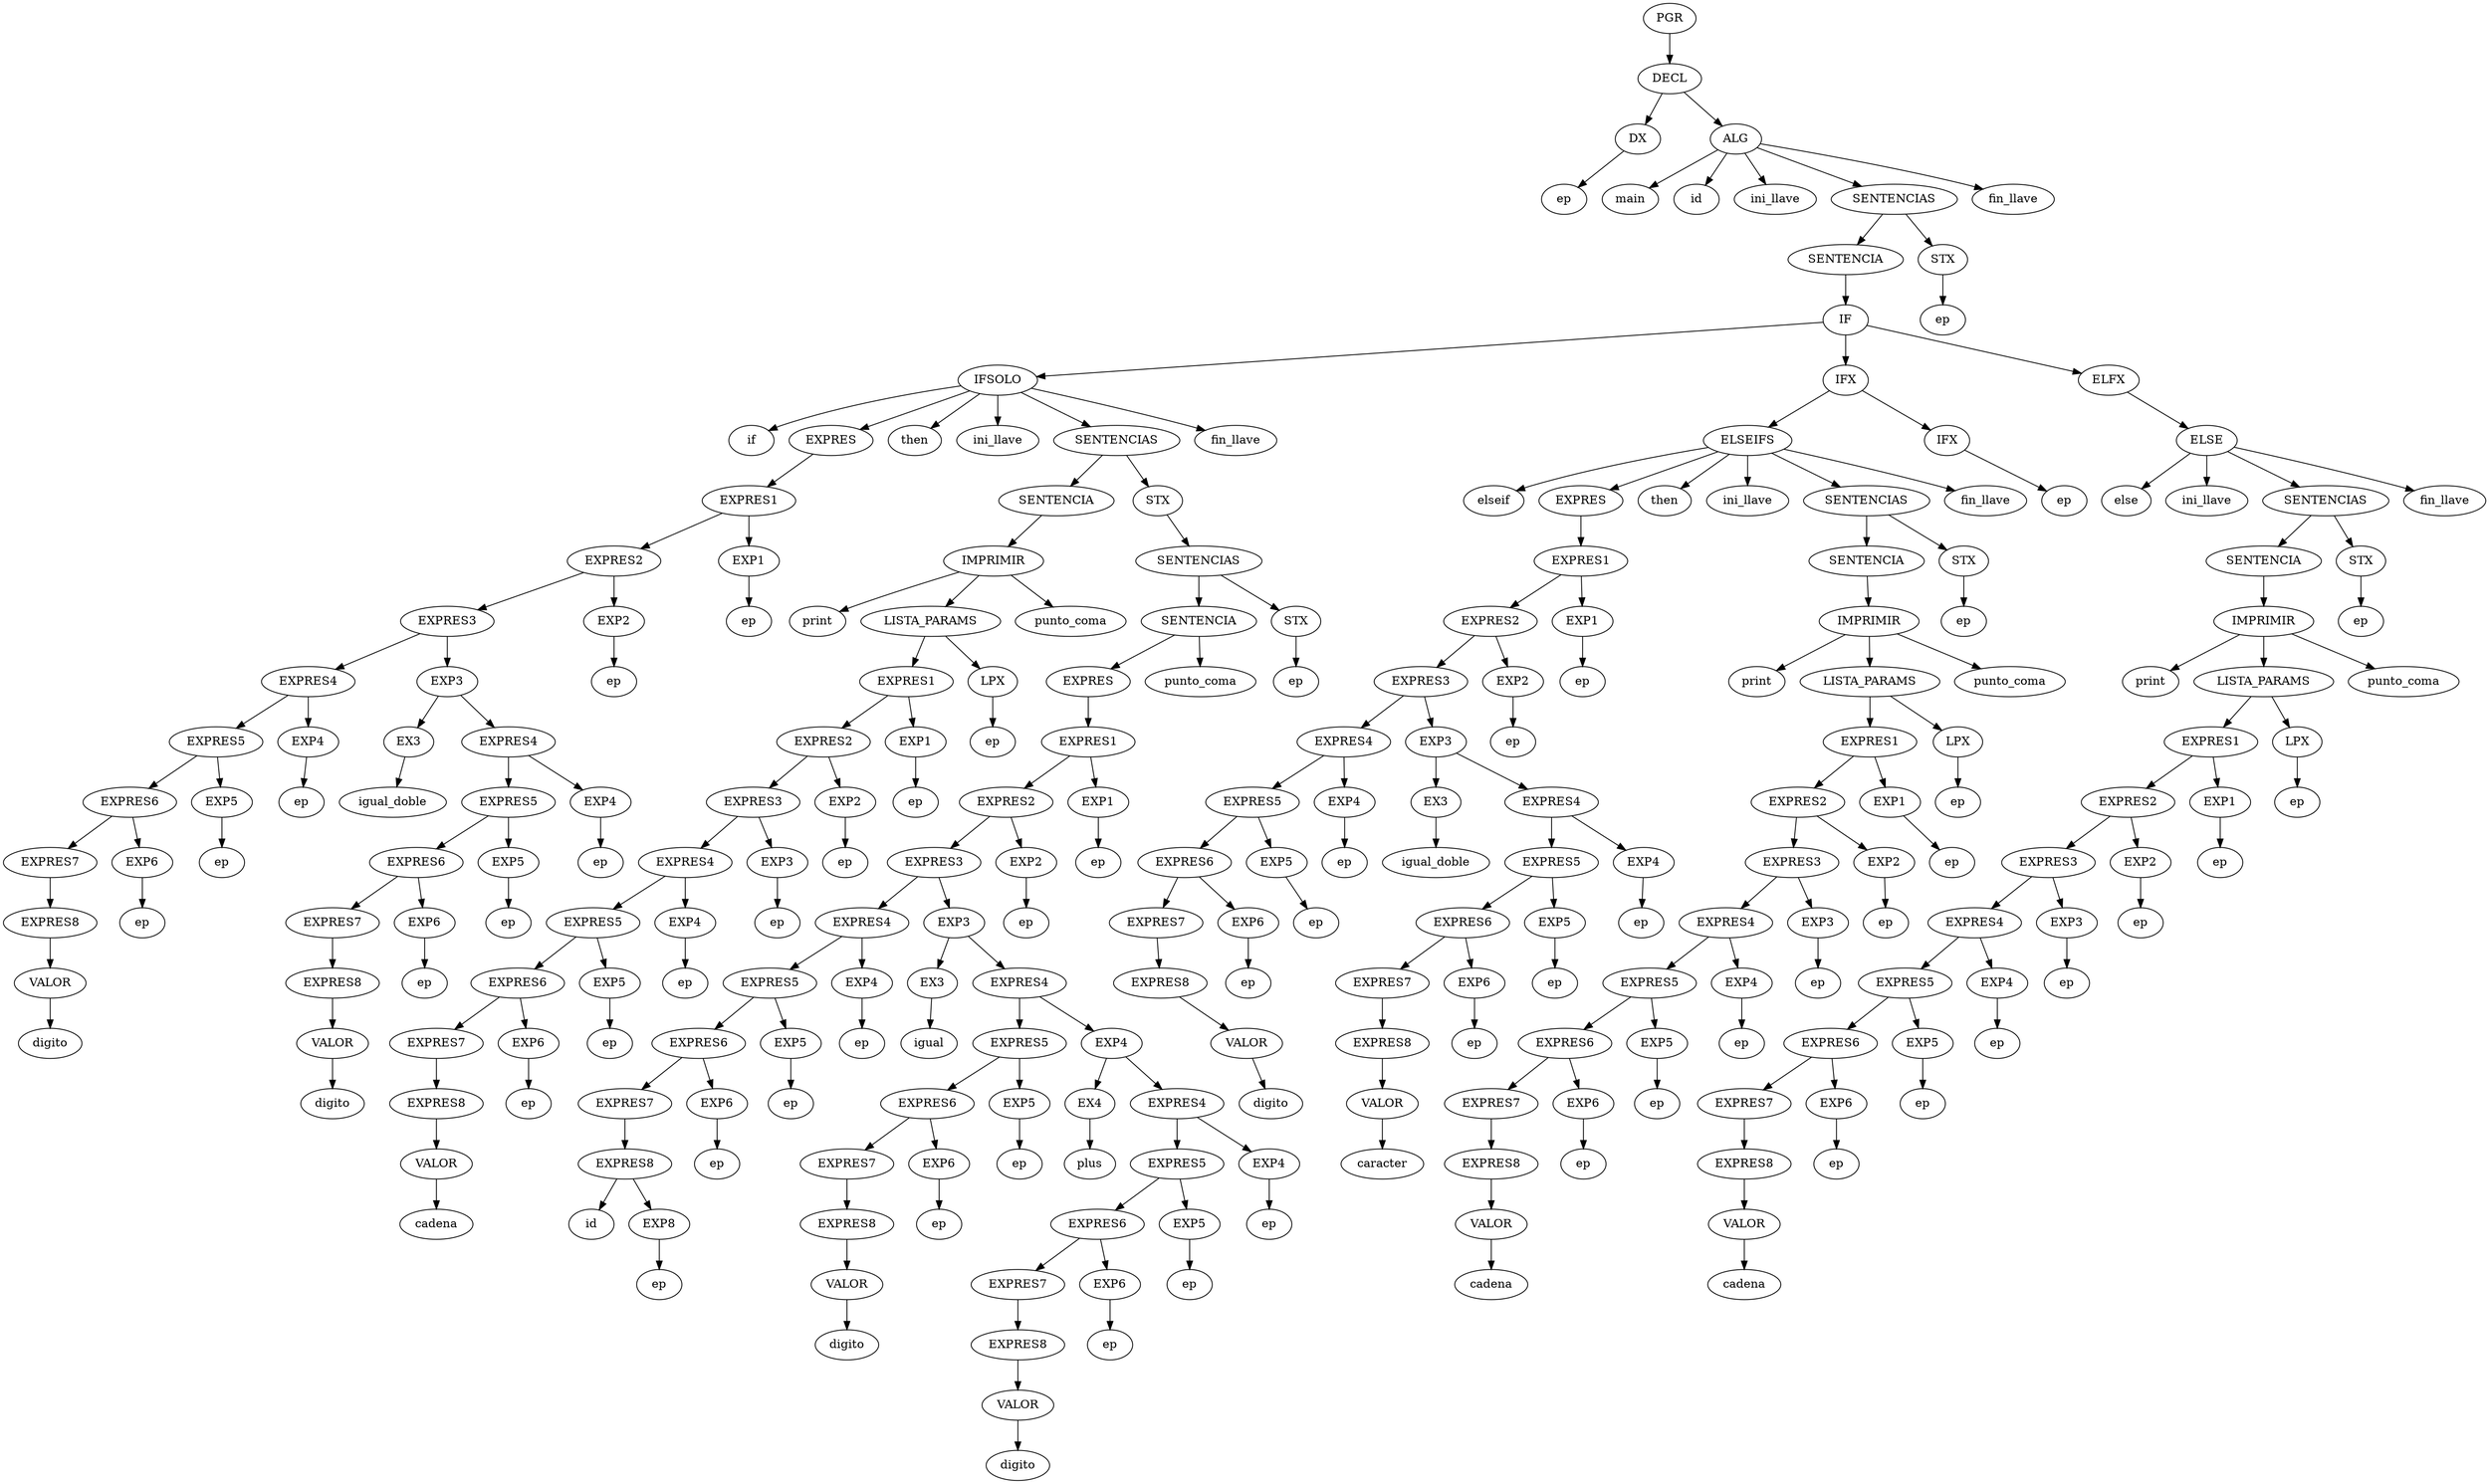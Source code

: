 digraph graficoGRAMAR {
	0 [label=PGR]
	1 [label=DECL]
	0 -> 1 [ordering=out]
	1 [label=DECL]
	2 [label=DX]
	1 -> 2 [ordering=out]
	3 [label=ALG]
	1 -> 3 [ordering=out]
	2 [label=DX]
	4 [label=ep]
	2 -> 4 [ordering=out]
	3 [label=ALG]
	5 [label=main]
	3 -> 5 [ordering=out]
	6 [label=id]
	3 -> 6 [ordering=out]
	7 [label=ini_llave]
	3 -> 7 [ordering=out]
	8 [label=SENTENCIAS]
	3 -> 8 [ordering=out]
	9 [label=fin_llave]
	3 -> 9 [ordering=out]
	8 [label=SENTENCIAS]
	10 [label=SENTENCIA]
	8 -> 10 [ordering=out]
	11 [label=STX]
	8 -> 11 [ordering=out]
	10 [label=SENTENCIA]
	12 [label=IF]
	10 -> 12 [ordering=out]
	12 [label=IF]
	13 [label=IFSOLO]
	12 -> 13 [ordering=out]
	14 [label=IFX]
	12 -> 14 [ordering=out]
	15 [label=ELFX]
	12 -> 15 [ordering=out]
	13 [label=IFSOLO]
	16 [label=if]
	13 -> 16 [ordering=out]
	17 [label=EXPRES]
	13 -> 17 [ordering=out]
	18 [label=then]
	13 -> 18 [ordering=out]
	19 [label=ini_llave]
	13 -> 19 [ordering=out]
	20 [label=SENTENCIAS]
	13 -> 20 [ordering=out]
	21 [label=fin_llave]
	13 -> 21 [ordering=out]
	17 [label=EXPRES]
	22 [label=EXPRES1]
	17 -> 22 [ordering=out]
	22 [label=EXPRES1]
	23 [label=EXPRES2]
	22 -> 23 [ordering=out]
	24 [label=EXP1]
	22 -> 24 [ordering=out]
	23 [label=EXPRES2]
	25 [label=EXPRES3]
	23 -> 25 [ordering=out]
	26 [label=EXP2]
	23 -> 26 [ordering=out]
	25 [label=EXPRES3]
	27 [label=EXPRES4]
	25 -> 27 [ordering=out]
	28 [label=EXP3]
	25 -> 28 [ordering=out]
	27 [label=EXPRES4]
	29 [label=EXPRES5]
	27 -> 29 [ordering=out]
	30 [label=EXP4]
	27 -> 30 [ordering=out]
	29 [label=EXPRES5]
	31 [label=EXPRES6]
	29 -> 31 [ordering=out]
	32 [label=EXP5]
	29 -> 32 [ordering=out]
	31 [label=EXPRES6]
	33 [label=EXPRES7]
	31 -> 33 [ordering=out]
	34 [label=EXP6]
	31 -> 34 [ordering=out]
	33 [label=EXPRES7]
	35 [label=EXPRES8]
	33 -> 35 [ordering=out]
	35 [label=EXPRES8]
	36 [label=VALOR]
	35 -> 36 [ordering=out]
	36 [label=VALOR]
	37 [label=digito]
	36 -> 37 [ordering=out]
	34 [label=EXP6]
	38 [label=ep]
	34 -> 38 [ordering=out]
	32 [label=EXP5]
	39 [label=ep]
	32 -> 39 [ordering=out]
	30 [label=EXP4]
	40 [label=ep]
	30 -> 40 [ordering=out]
	28 [label=EXP3]
	41 [label=EX3]
	28 -> 41 [ordering=out]
	42 [label=EXPRES4]
	28 -> 42 [ordering=out]
	41 [label=EX3]
	43 [label=igual_doble]
	41 -> 43 [ordering=out]
	42 [label=EXPRES4]
	44 [label=EXPRES5]
	42 -> 44 [ordering=out]
	45 [label=EXP4]
	42 -> 45 [ordering=out]
	44 [label=EXPRES5]
	46 [label=EXPRES6]
	44 -> 46 [ordering=out]
	47 [label=EXP5]
	44 -> 47 [ordering=out]
	46 [label=EXPRES6]
	48 [label=EXPRES7]
	46 -> 48 [ordering=out]
	49 [label=EXP6]
	46 -> 49 [ordering=out]
	48 [label=EXPRES7]
	50 [label=EXPRES8]
	48 -> 50 [ordering=out]
	50 [label=EXPRES8]
	51 [label=VALOR]
	50 -> 51 [ordering=out]
	51 [label=VALOR]
	52 [label=digito]
	51 -> 52 [ordering=out]
	49 [label=EXP6]
	53 [label=ep]
	49 -> 53 [ordering=out]
	47 [label=EXP5]
	54 [label=ep]
	47 -> 54 [ordering=out]
	45 [label=EXP4]
	55 [label=ep]
	45 -> 55 [ordering=out]
	26 [label=EXP2]
	56 [label=ep]
	26 -> 56 [ordering=out]
	24 [label=EXP1]
	57 [label=ep]
	24 -> 57 [ordering=out]
	20 [label=SENTENCIAS]
	58 [label=SENTENCIA]
	20 -> 58 [ordering=out]
	59 [label=STX]
	20 -> 59 [ordering=out]
	58 [label=SENTENCIA]
	60 [label=IMPRIMIR]
	58 -> 60 [ordering=out]
	60 [label=IMPRIMIR]
	61 [label=print]
	60 -> 61 [ordering=out]
	62 [label=LISTA_PARAMS]
	60 -> 62 [ordering=out]
	63 [label=punto_coma]
	60 -> 63 [ordering=out]
	62 [label=LISTA_PARAMS]
	64 [label=EXPRES1]
	62 -> 64 [ordering=out]
	65 [label=LPX]
	62 -> 65 [ordering=out]
	64 [label=EXPRES1]
	66 [label=EXPRES2]
	64 -> 66 [ordering=out]
	67 [label=EXP1]
	64 -> 67 [ordering=out]
	66 [label=EXPRES2]
	68 [label=EXPRES3]
	66 -> 68 [ordering=out]
	69 [label=EXP2]
	66 -> 69 [ordering=out]
	68 [label=EXPRES3]
	70 [label=EXPRES4]
	68 -> 70 [ordering=out]
	71 [label=EXP3]
	68 -> 71 [ordering=out]
	70 [label=EXPRES4]
	72 [label=EXPRES5]
	70 -> 72 [ordering=out]
	73 [label=EXP4]
	70 -> 73 [ordering=out]
	72 [label=EXPRES5]
	74 [label=EXPRES6]
	72 -> 74 [ordering=out]
	75 [label=EXP5]
	72 -> 75 [ordering=out]
	74 [label=EXPRES6]
	76 [label=EXPRES7]
	74 -> 76 [ordering=out]
	77 [label=EXP6]
	74 -> 77 [ordering=out]
	76 [label=EXPRES7]
	78 [label=EXPRES8]
	76 -> 78 [ordering=out]
	78 [label=EXPRES8]
	79 [label=VALOR]
	78 -> 79 [ordering=out]
	79 [label=VALOR]
	80 [label=cadena]
	79 -> 80 [ordering=out]
	77 [label=EXP6]
	81 [label=ep]
	77 -> 81 [ordering=out]
	75 [label=EXP5]
	82 [label=ep]
	75 -> 82 [ordering=out]
	73 [label=EXP4]
	83 [label=ep]
	73 -> 83 [ordering=out]
	71 [label=EXP3]
	84 [label=ep]
	71 -> 84 [ordering=out]
	69 [label=EXP2]
	85 [label=ep]
	69 -> 85 [ordering=out]
	67 [label=EXP1]
	86 [label=ep]
	67 -> 86 [ordering=out]
	65 [label=LPX]
	87 [label=ep]
	65 -> 87 [ordering=out]
	11 [label=STX]
	88 [label=ep]
	11 -> 88 [ordering=out]
	14 [label=IFX]
	89 [label=ELSEIFS]
	14 -> 89 [ordering=out]
	90 [label=IFX]
	14 -> 90 [ordering=out]
	89 [label=ELSEIFS]
	91 [label=elseif]
	89 -> 91 [ordering=out]
	92 [label=EXPRES]
	89 -> 92 [ordering=out]
	93 [label=then]
	89 -> 93 [ordering=out]
	94 [label=ini_llave]
	89 -> 94 [ordering=out]
	95 [label=SENTENCIAS]
	89 -> 95 [ordering=out]
	96 [label=fin_llave]
	89 -> 96 [ordering=out]
	92 [label=EXPRES]
	97 [label=EXPRES1]
	92 -> 97 [ordering=out]
	97 [label=EXPRES1]
	98 [label=EXPRES2]
	97 -> 98 [ordering=out]
	99 [label=EXP1]
	97 -> 99 [ordering=out]
	98 [label=EXPRES2]
	100 [label=EXPRES3]
	98 -> 100 [ordering=out]
	101 [label=EXP2]
	98 -> 101 [ordering=out]
	100 [label=EXPRES3]
	102 [label=EXPRES4]
	100 -> 102 [ordering=out]
	103 [label=EXP3]
	100 -> 103 [ordering=out]
	102 [label=EXPRES4]
	104 [label=EXPRES5]
	102 -> 104 [ordering=out]
	105 [label=EXP4]
	102 -> 105 [ordering=out]
	104 [label=EXPRES5]
	106 [label=EXPRES6]
	104 -> 106 [ordering=out]
	107 [label=EXP5]
	104 -> 107 [ordering=out]
	106 [label=EXPRES6]
	108 [label=EXPRES7]
	106 -> 108 [ordering=out]
	109 [label=EXP6]
	106 -> 109 [ordering=out]
	108 [label=EXPRES7]
	110 [label=EXPRES8]
	108 -> 110 [ordering=out]
	110 [label=EXPRES8]
	111 [label=VALOR]
	110 -> 111 [ordering=out]
	111 [label=VALOR]
	112 [label=digito]
	111 -> 112 [ordering=out]
	109 [label=EXP6]
	113 [label=ep]
	109 -> 113 [ordering=out]
	107 [label=EXP5]
	114 [label=ep]
	107 -> 114 [ordering=out]
	105 [label=EXP4]
	115 [label=ep]
	105 -> 115 [ordering=out]
	103 [label=EXP3]
	116 [label=EX3]
	103 -> 116 [ordering=out]
	117 [label=EXPRES4]
	103 -> 117 [ordering=out]
	116 [label=EX3]
	118 [label=igual_doble]
	116 -> 118 [ordering=out]
	117 [label=EXPRES4]
	119 [label=EXPRES5]
	117 -> 119 [ordering=out]
	120 [label=EXP4]
	117 -> 120 [ordering=out]
	119 [label=EXPRES5]
	121 [label=EXPRES6]
	119 -> 121 [ordering=out]
	122 [label=EXP5]
	119 -> 122 [ordering=out]
	121 [label=EXPRES6]
	123 [label=EXPRES7]
	121 -> 123 [ordering=out]
	124 [label=EXP6]
	121 -> 124 [ordering=out]
	123 [label=EXPRES7]
	125 [label=EXPRES8]
	123 -> 125 [ordering=out]
	125 [label=EXPRES8]
	126 [label=VALOR]
	125 -> 126 [ordering=out]
	126 [label=VALOR]
	127 [label=caracter]
	126 -> 127 [ordering=out]
	124 [label=EXP6]
	128 [label=ep]
	124 -> 128 [ordering=out]
	122 [label=EXP5]
	129 [label=ep]
	122 -> 129 [ordering=out]
	120 [label=EXP4]
	130 [label=ep]
	120 -> 130 [ordering=out]
	101 [label=EXP2]
	131 [label=ep]
	101 -> 131 [ordering=out]
	99 [label=EXP1]
	132 [label=ep]
	99 -> 132 [ordering=out]
	95 [label=SENTENCIAS]
	133 [label=SENTENCIA]
	95 -> 133 [ordering=out]
	134 [label=STX]
	95 -> 134 [ordering=out]
	133 [label=SENTENCIA]
	135 [label=IMPRIMIR]
	133 -> 135 [ordering=out]
	135 [label=IMPRIMIR]
	136 [label=print]
	135 -> 136 [ordering=out]
	137 [label=LISTA_PARAMS]
	135 -> 137 [ordering=out]
	138 [label=punto_coma]
	135 -> 138 [ordering=out]
	137 [label=LISTA_PARAMS]
	139 [label=EXPRES1]
	137 -> 139 [ordering=out]
	140 [label=LPX]
	137 -> 140 [ordering=out]
	139 [label=EXPRES1]
	141 [label=EXPRES2]
	139 -> 141 [ordering=out]
	142 [label=EXP1]
	139 -> 142 [ordering=out]
	141 [label=EXPRES2]
	143 [label=EXPRES3]
	141 -> 143 [ordering=out]
	144 [label=EXP2]
	141 -> 144 [ordering=out]
	143 [label=EXPRES3]
	145 [label=EXPRES4]
	143 -> 145 [ordering=out]
	146 [label=EXP3]
	143 -> 146 [ordering=out]
	145 [label=EXPRES4]
	147 [label=EXPRES5]
	145 -> 147 [ordering=out]
	148 [label=EXP4]
	145 -> 148 [ordering=out]
	147 [label=EXPRES5]
	149 [label=EXPRES6]
	147 -> 149 [ordering=out]
	150 [label=EXP5]
	147 -> 150 [ordering=out]
	149 [label=EXPRES6]
	151 [label=EXPRES7]
	149 -> 151 [ordering=out]
	152 [label=EXP6]
	149 -> 152 [ordering=out]
	151 [label=EXPRES7]
	153 [label=EXPRES8]
	151 -> 153 [ordering=out]
	153 [label=EXPRES8]
	154 [label=VALOR]
	153 -> 154 [ordering=out]
	154 [label=VALOR]
	155 [label=cadena]
	154 -> 155 [ordering=out]
	152 [label=EXP6]
	156 [label=ep]
	152 -> 156 [ordering=out]
	150 [label=EXP5]
	157 [label=ep]
	150 -> 157 [ordering=out]
	148 [label=EXP4]
	158 [label=ep]
	148 -> 158 [ordering=out]
	146 [label=EXP3]
	159 [label=ep]
	146 -> 159 [ordering=out]
	144 [label=EXP2]
	160 [label=ep]
	144 -> 160 [ordering=out]
	142 [label=EXP1]
	161 [label=ep]
	142 -> 161 [ordering=out]
	140 [label=LPX]
	162 [label=ep]
	140 -> 162 [ordering=out]
	134 [label=STX]
	163 [label=ep]
	134 -> 163 [ordering=out]
	90 [label=IFX]
	164 [label=ep]
	90 -> 164 [ordering=out]
	15 [label=ELFX]
	165 [label=ELSE]
	15 -> 165 [ordering=out]
	165 [label=ELSE]
	166 [label=else]
	165 -> 166 [ordering=out]
	167 [label=ini_llave]
	165 -> 167 [ordering=out]
	168 [label=SENTENCIAS]
	165 -> 168 [ordering=out]
	169 [label=fin_llave]
	165 -> 169 [ordering=out]
	168 [label=SENTENCIAS]
	170 [label=SENTENCIA]
	168 -> 170 [ordering=out]
	171 [label=STX]
	168 -> 171 [ordering=out]
	170 [label=SENTENCIA]
	172 [label=IMPRIMIR]
	170 -> 172 [ordering=out]
	172 [label=IMPRIMIR]
	173 [label=print]
	172 -> 173 [ordering=out]
	174 [label=LISTA_PARAMS]
	172 -> 174 [ordering=out]
	175 [label=punto_coma]
	172 -> 175 [ordering=out]
	174 [label=LISTA_PARAMS]
	176 [label=EXPRES1]
	174 -> 176 [ordering=out]
	177 [label=LPX]
	174 -> 177 [ordering=out]
	176 [label=EXPRES1]
	178 [label=EXPRES2]
	176 -> 178 [ordering=out]
	179 [label=EXP1]
	176 -> 179 [ordering=out]
	178 [label=EXPRES2]
	180 [label=EXPRES3]
	178 -> 180 [ordering=out]
	181 [label=EXP2]
	178 -> 181 [ordering=out]
	180 [label=EXPRES3]
	182 [label=EXPRES4]
	180 -> 182 [ordering=out]
	183 [label=EXP3]
	180 -> 183 [ordering=out]
	182 [label=EXPRES4]
	184 [label=EXPRES5]
	182 -> 184 [ordering=out]
	185 [label=EXP4]
	182 -> 185 [ordering=out]
	184 [label=EXPRES5]
	186 [label=EXPRES6]
	184 -> 186 [ordering=out]
	187 [label=EXP5]
	184 -> 187 [ordering=out]
	186 [label=EXPRES6]
	188 [label=EXPRES7]
	186 -> 188 [ordering=out]
	189 [label=EXP6]
	186 -> 189 [ordering=out]
	188 [label=EXPRES7]
	190 [label=EXPRES8]
	188 -> 190 [ordering=out]
	190 [label=EXPRES8]
	191 [label=VALOR]
	190 -> 191 [ordering=out]
	191 [label=VALOR]
	192 [label=cadena]
	191 -> 192 [ordering=out]
	189 [label=EXP6]
	193 [label=ep]
	189 -> 193 [ordering=out]
	187 [label=EXP5]
	194 [label=ep]
	187 -> 194 [ordering=out]
	185 [label=EXP4]
	195 [label=ep]
	185 -> 195 [ordering=out]
	183 [label=EXP3]
	196 [label=ep]
	183 -> 196 [ordering=out]
	181 [label=EXP2]
	197 [label=ep]
	181 -> 197 [ordering=out]
	179 [label=EXP1]
	198 [label=ep]
	179 -> 198 [ordering=out]
	177 [label=LPX]
	199 [label=ep]
	177 -> 199 [ordering=out]
	171 [label=STX]
	200 [label=ep]
	171 -> 200 [ordering=out]
	59 [label=STX]
	201 [label=SENTENCIAS]
	59 -> 201 [ordering=out]
	201 [label=SENTENCIAS]
	202 [label=SENTENCIA]
	201 -> 202 [ordering=out]
	203 [label=STX]
	201 -> 203 [ordering=out]
	202 [label=SENTENCIA]
	204 [label=EXPRES]
	202 -> 204 [ordering=out]
	205 [label=punto_coma]
	202 -> 205 [ordering=out]
	204 [label=EXPRES]
	206 [label=EXPRES1]
	204 -> 206 [ordering=out]
	206 [label=EXPRES1]
	207 [label=EXPRES2]
	206 -> 207 [ordering=out]
	208 [label=EXP1]
	206 -> 208 [ordering=out]
	207 [label=EXPRES2]
	209 [label=EXPRES3]
	207 -> 209 [ordering=out]
	210 [label=EXP2]
	207 -> 210 [ordering=out]
	209 [label=EXPRES3]
	211 [label=EXPRES4]
	209 -> 211 [ordering=out]
	212 [label=EXP3]
	209 -> 212 [ordering=out]
	211 [label=EXPRES4]
	213 [label=EXPRES5]
	211 -> 213 [ordering=out]
	214 [label=EXP4]
	211 -> 214 [ordering=out]
	213 [label=EXPRES5]
	215 [label=EXPRES6]
	213 -> 215 [ordering=out]
	216 [label=EXP5]
	213 -> 216 [ordering=out]
	215 [label=EXPRES6]
	217 [label=EXPRES7]
	215 -> 217 [ordering=out]
	218 [label=EXP6]
	215 -> 218 [ordering=out]
	217 [label=EXPRES7]
	219 [label=EXPRES8]
	217 -> 219 [ordering=out]
	219 [label=EXPRES8]
	220 [label=id]
	219 -> 220 [ordering=out]
	221 [label=EXP8]
	219 -> 221 [ordering=out]
	221 [label=EXP8]
	222 [label=ep]
	221 -> 222 [ordering=out]
	218 [label=EXP6]
	223 [label=ep]
	218 -> 223 [ordering=out]
	216 [label=EXP5]
	224 [label=ep]
	216 -> 224 [ordering=out]
	214 [label=EXP4]
	225 [label=ep]
	214 -> 225 [ordering=out]
	212 [label=EXP3]
	226 [label=EX3]
	212 -> 226 [ordering=out]
	227 [label=EXPRES4]
	212 -> 227 [ordering=out]
	226 [label=EX3]
	228 [label=igual]
	226 -> 228 [ordering=out]
	227 [label=EXPRES4]
	229 [label=EXPRES5]
	227 -> 229 [ordering=out]
	230 [label=EXP4]
	227 -> 230 [ordering=out]
	229 [label=EXPRES5]
	231 [label=EXPRES6]
	229 -> 231 [ordering=out]
	232 [label=EXP5]
	229 -> 232 [ordering=out]
	231 [label=EXPRES6]
	233 [label=EXPRES7]
	231 -> 233 [ordering=out]
	234 [label=EXP6]
	231 -> 234 [ordering=out]
	233 [label=EXPRES7]
	235 [label=EXPRES8]
	233 -> 235 [ordering=out]
	235 [label=EXPRES8]
	236 [label=VALOR]
	235 -> 236 [ordering=out]
	236 [label=VALOR]
	237 [label=digito]
	236 -> 237 [ordering=out]
	234 [label=EXP6]
	238 [label=ep]
	234 -> 238 [ordering=out]
	232 [label=EXP5]
	239 [label=ep]
	232 -> 239 [ordering=out]
	230 [label=EXP4]
	240 [label=EX4]
	230 -> 240 [ordering=out]
	241 [label=EXPRES4]
	230 -> 241 [ordering=out]
	240 [label=EX4]
	242 [label=plus]
	240 -> 242 [ordering=out]
	241 [label=EXPRES4]
	243 [label=EXPRES5]
	241 -> 243 [ordering=out]
	244 [label=EXP4]
	241 -> 244 [ordering=out]
	243 [label=EXPRES5]
	245 [label=EXPRES6]
	243 -> 245 [ordering=out]
	246 [label=EXP5]
	243 -> 246 [ordering=out]
	245 [label=EXPRES6]
	247 [label=EXPRES7]
	245 -> 247 [ordering=out]
	248 [label=EXP6]
	245 -> 248 [ordering=out]
	247 [label=EXPRES7]
	249 [label=EXPRES8]
	247 -> 249 [ordering=out]
	249 [label=EXPRES8]
	250 [label=VALOR]
	249 -> 250 [ordering=out]
	250 [label=VALOR]
	251 [label=digito]
	250 -> 251 [ordering=out]
	248 [label=EXP6]
	252 [label=ep]
	248 -> 252 [ordering=out]
	246 [label=EXP5]
	253 [label=ep]
	246 -> 253 [ordering=out]
	244 [label=EXP4]
	254 [label=ep]
	244 -> 254 [ordering=out]
	210 [label=EXP2]
	255 [label=ep]
	210 -> 255 [ordering=out]
	208 [label=EXP1]
	256 [label=ep]
	208 -> 256 [ordering=out]
	203 [label=STX]
	257 [label=ep]
	203 -> 257 [ordering=out]
}
